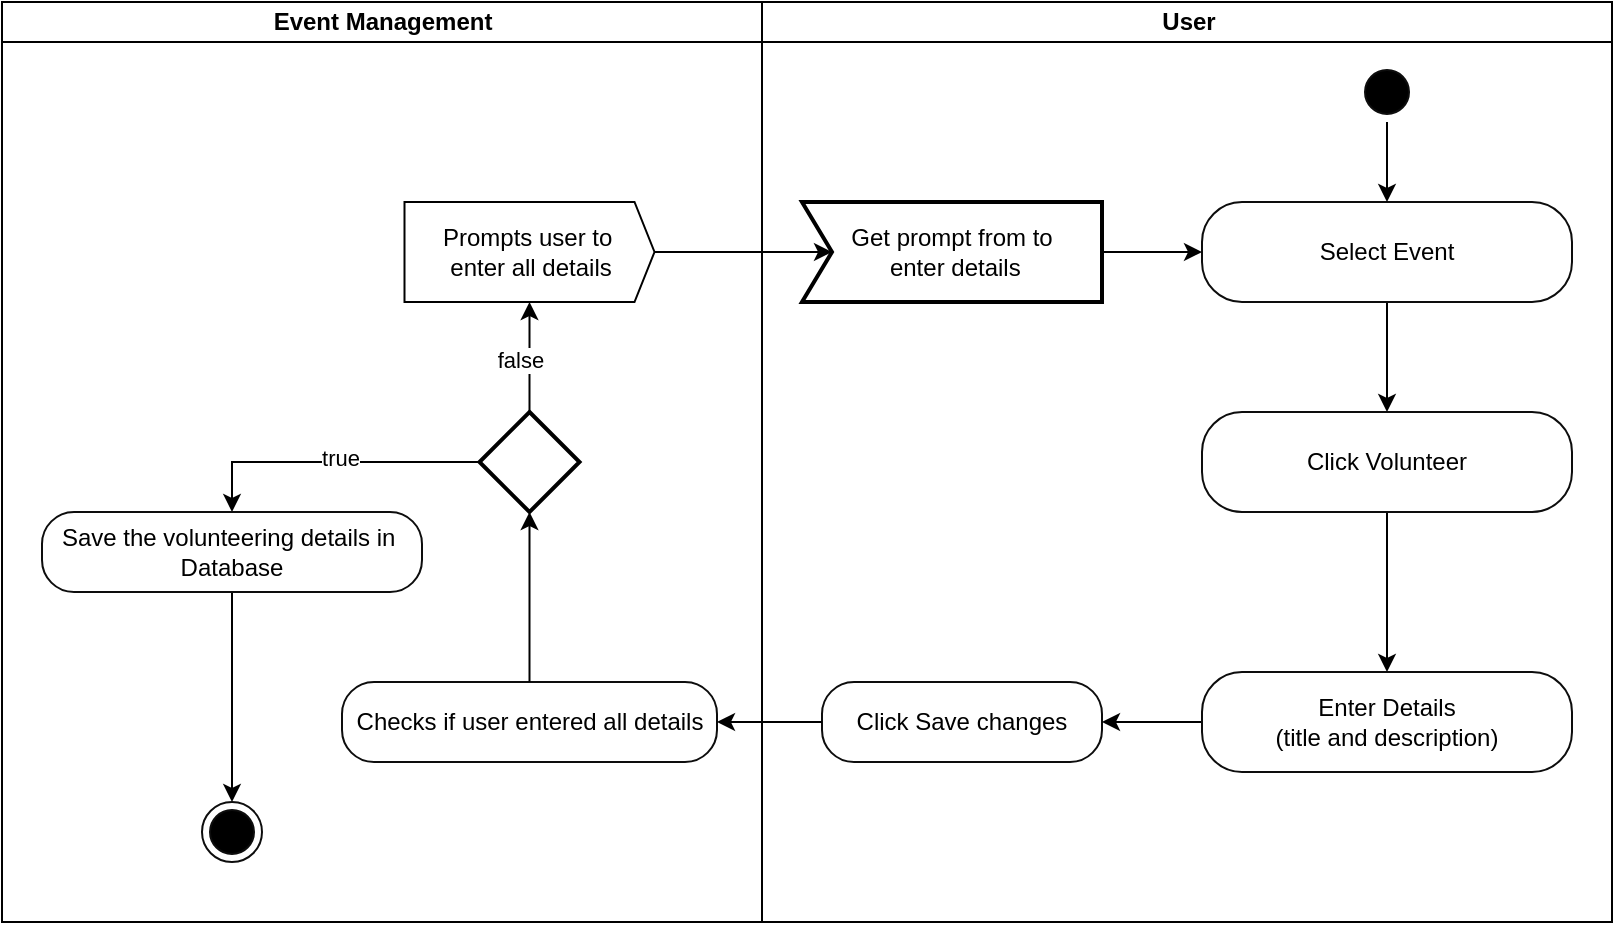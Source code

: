 <mxfile version="24.2.5" type="github">
  <diagram name="Page-1" id="mi1ZdIoF31G9QeY4VSFI">
    <mxGraphModel dx="1813" dy="837" grid="1" gridSize="10" guides="1" tooltips="1" connect="1" arrows="1" fold="1" page="1" pageScale="1" pageWidth="850" pageHeight="1100" math="0" shadow="0">
      <root>
        <mxCell id="0" />
        <mxCell id="1" parent="0" />
        <mxCell id="iAeULeoAePsO8EVuGWnt-25" value="User" style="swimlane;startSize=20;html=1;" vertex="1" parent="1">
          <mxGeometry x="340" y="160.0" width="425" height="460" as="geometry" />
        </mxCell>
        <mxCell id="iAeULeoAePsO8EVuGWnt-26" value="" style="ellipse;html=1;shape=startState;fillColor=#000000;strokeColor=#0D0D0D;" vertex="1" parent="iAeULeoAePsO8EVuGWnt-25">
          <mxGeometry x="297.5" y="30" width="30" height="30" as="geometry" />
        </mxCell>
        <mxCell id="iAeULeoAePsO8EVuGWnt-27" style="edgeStyle=orthogonalEdgeStyle;rounded=0;orthogonalLoop=1;jettySize=auto;html=1;" edge="1" parent="iAeULeoAePsO8EVuGWnt-25" source="iAeULeoAePsO8EVuGWnt-28" target="iAeULeoAePsO8EVuGWnt-34">
          <mxGeometry relative="1" as="geometry" />
        </mxCell>
        <mxCell id="iAeULeoAePsO8EVuGWnt-28" value="Select Event" style="rounded=1;whiteSpace=wrap;html=1;arcSize=40;fontColor=#000000;fillColor=#FFFFFF;strokeColor=#0D0D0D;" vertex="1" parent="iAeULeoAePsO8EVuGWnt-25">
          <mxGeometry x="220" y="100" width="185" height="50" as="geometry" />
        </mxCell>
        <mxCell id="iAeULeoAePsO8EVuGWnt-29" style="edgeStyle=orthogonalEdgeStyle;rounded=0;orthogonalLoop=1;jettySize=auto;html=1;entryX=0.5;entryY=0;entryDx=0;entryDy=0;exitX=0.5;exitY=1;exitDx=0;exitDy=0;" edge="1" parent="iAeULeoAePsO8EVuGWnt-25" source="iAeULeoAePsO8EVuGWnt-26" target="iAeULeoAePsO8EVuGWnt-28">
          <mxGeometry relative="1" as="geometry">
            <mxPoint x="312.5" y="40" as="sourcePoint" />
          </mxGeometry>
        </mxCell>
        <mxCell id="iAeULeoAePsO8EVuGWnt-30" value="Click Save changes" style="rounded=1;whiteSpace=wrap;html=1;arcSize=40;fontColor=#000000;fillColor=#FFFFFF;strokeColor=#0D0D0D;" vertex="1" parent="iAeULeoAePsO8EVuGWnt-25">
          <mxGeometry x="30" y="340" width="140" height="40" as="geometry" />
        </mxCell>
        <mxCell id="iAeULeoAePsO8EVuGWnt-31" style="edgeStyle=orthogonalEdgeStyle;rounded=0;orthogonalLoop=1;jettySize=auto;html=1;entryX=0.5;entryY=0;entryDx=0;entryDy=0;exitX=0.5;exitY=1;exitDx=0;exitDy=0;" edge="1" parent="iAeULeoAePsO8EVuGWnt-25" source="iAeULeoAePsO8EVuGWnt-34" target="iAeULeoAePsO8EVuGWnt-36">
          <mxGeometry relative="1" as="geometry" />
        </mxCell>
        <mxCell id="iAeULeoAePsO8EVuGWnt-32" style="edgeStyle=orthogonalEdgeStyle;rounded=0;orthogonalLoop=1;jettySize=auto;html=1;entryX=0;entryY=0.5;entryDx=0;entryDy=0;" edge="1" parent="iAeULeoAePsO8EVuGWnt-25" source="iAeULeoAePsO8EVuGWnt-33" target="iAeULeoAePsO8EVuGWnt-28">
          <mxGeometry relative="1" as="geometry" />
        </mxCell>
        <mxCell id="iAeULeoAePsO8EVuGWnt-33" value="Get prompt from to&lt;div&gt;&amp;nbsp;enter details&lt;/div&gt;" style="html=1;shape=mxgraph.sysml.accEvent;strokeWidth=2;whiteSpace=wrap;align=center;rotation=0;" vertex="1" parent="iAeULeoAePsO8EVuGWnt-25">
          <mxGeometry x="20" y="100" width="150" height="50" as="geometry" />
        </mxCell>
        <mxCell id="iAeULeoAePsO8EVuGWnt-34" value="Click Volunteer" style="rounded=1;whiteSpace=wrap;html=1;arcSize=40;fontColor=#000000;fillColor=#FFFFFF;strokeColor=#0D0D0D;" vertex="1" parent="iAeULeoAePsO8EVuGWnt-25">
          <mxGeometry x="220" y="205" width="185" height="50" as="geometry" />
        </mxCell>
        <mxCell id="iAeULeoAePsO8EVuGWnt-35" style="edgeStyle=orthogonalEdgeStyle;rounded=0;orthogonalLoop=1;jettySize=auto;html=1;entryX=1;entryY=0.5;entryDx=0;entryDy=0;" edge="1" parent="iAeULeoAePsO8EVuGWnt-25" source="iAeULeoAePsO8EVuGWnt-36" target="iAeULeoAePsO8EVuGWnt-30">
          <mxGeometry relative="1" as="geometry" />
        </mxCell>
        <mxCell id="iAeULeoAePsO8EVuGWnt-36" value="Enter Details&lt;div&gt;&lt;span style=&quot;background-color: initial;&quot;&gt;(title and description)&lt;/span&gt;&lt;/div&gt;" style="rounded=1;whiteSpace=wrap;html=1;arcSize=40;fontColor=#000000;fillColor=#FFFFFF;strokeColor=#0D0D0D;" vertex="1" parent="iAeULeoAePsO8EVuGWnt-25">
          <mxGeometry x="220" y="335" width="185" height="50" as="geometry" />
        </mxCell>
        <mxCell id="iAeULeoAePsO8EVuGWnt-37" value="Event Management" style="swimlane;startSize=20;html=1;" vertex="1" parent="1">
          <mxGeometry x="-40" y="160.0" width="380" height="460" as="geometry" />
        </mxCell>
        <mxCell id="iAeULeoAePsO8EVuGWnt-38" value="Checks if user entered all details" style="rounded=1;whiteSpace=wrap;html=1;arcSize=40;fontColor=#000000;fillColor=#FFFFFF;strokeColor=#0D0D0D;" vertex="1" parent="iAeULeoAePsO8EVuGWnt-37">
          <mxGeometry x="170" y="340" width="187.5" height="40" as="geometry" />
        </mxCell>
        <mxCell id="iAeULeoAePsO8EVuGWnt-39" style="edgeStyle=orthogonalEdgeStyle;rounded=0;orthogonalLoop=1;jettySize=auto;html=1;entryX=0.5;entryY=0;entryDx=0;entryDy=0;" edge="1" parent="iAeULeoAePsO8EVuGWnt-37" source="iAeULeoAePsO8EVuGWnt-41" target="iAeULeoAePsO8EVuGWnt-47">
          <mxGeometry relative="1" as="geometry" />
        </mxCell>
        <mxCell id="iAeULeoAePsO8EVuGWnt-40" value="true" style="edgeLabel;html=1;align=center;verticalAlign=middle;resizable=0;points=[];" vertex="1" connectable="0" parent="iAeULeoAePsO8EVuGWnt-39">
          <mxGeometry x="-0.06" y="-2" relative="1" as="geometry">
            <mxPoint as="offset" />
          </mxGeometry>
        </mxCell>
        <mxCell id="iAeULeoAePsO8EVuGWnt-41" value="" style="strokeWidth=2;html=1;shape=mxgraph.flowchart.decision;whiteSpace=wrap;" vertex="1" parent="iAeULeoAePsO8EVuGWnt-37">
          <mxGeometry x="238.75" y="205" width="50" height="50" as="geometry" />
        </mxCell>
        <mxCell id="iAeULeoAePsO8EVuGWnt-42" style="edgeStyle=orthogonalEdgeStyle;rounded=0;orthogonalLoop=1;jettySize=auto;html=1;entryX=0.5;entryY=1;entryDx=0;entryDy=0;entryPerimeter=0;" edge="1" parent="iAeULeoAePsO8EVuGWnt-37" source="iAeULeoAePsO8EVuGWnt-38" target="iAeULeoAePsO8EVuGWnt-41">
          <mxGeometry relative="1" as="geometry" />
        </mxCell>
        <mxCell id="iAeULeoAePsO8EVuGWnt-43" value="Prompts user to&amp;nbsp;&lt;div&gt;enter all details&lt;/div&gt;" style="html=1;shadow=0;dashed=0;align=center;verticalAlign=middle;shape=mxgraph.arrows2.arrow;dy=0;dx=10;notch=0;rotation=0;" vertex="1" parent="iAeULeoAePsO8EVuGWnt-37">
          <mxGeometry x="201.25" y="100" width="125" height="50" as="geometry" />
        </mxCell>
        <mxCell id="iAeULeoAePsO8EVuGWnt-44" style="edgeStyle=orthogonalEdgeStyle;rounded=0;orthogonalLoop=1;jettySize=auto;html=1;" edge="1" parent="iAeULeoAePsO8EVuGWnt-37" source="iAeULeoAePsO8EVuGWnt-41" target="iAeULeoAePsO8EVuGWnt-43">
          <mxGeometry relative="1" as="geometry" />
        </mxCell>
        <mxCell id="iAeULeoAePsO8EVuGWnt-45" value="false" style="edgeLabel;html=1;align=center;verticalAlign=middle;resizable=0;points=[];" vertex="1" connectable="0" parent="iAeULeoAePsO8EVuGWnt-44">
          <mxGeometry x="-0.073" y="5" relative="1" as="geometry">
            <mxPoint y="-1" as="offset" />
          </mxGeometry>
        </mxCell>
        <mxCell id="iAeULeoAePsO8EVuGWnt-46" style="edgeStyle=orthogonalEdgeStyle;rounded=0;orthogonalLoop=1;jettySize=auto;html=1;entryX=0.5;entryY=0;entryDx=0;entryDy=0;" edge="1" parent="iAeULeoAePsO8EVuGWnt-37" source="iAeULeoAePsO8EVuGWnt-47" target="iAeULeoAePsO8EVuGWnt-48">
          <mxGeometry relative="1" as="geometry" />
        </mxCell>
        <mxCell id="iAeULeoAePsO8EVuGWnt-47" value="Save the volunteering details in&amp;nbsp;&lt;div&gt;Database&lt;/div&gt;" style="rounded=1;whiteSpace=wrap;html=1;arcSize=40;fontColor=#000000;fillColor=#FFFFFF;strokeColor=#0D0D0D;" vertex="1" parent="iAeULeoAePsO8EVuGWnt-37">
          <mxGeometry x="20" y="255" width="190" height="40" as="geometry" />
        </mxCell>
        <mxCell id="iAeULeoAePsO8EVuGWnt-48" value="" style="ellipse;html=1;shape=endState;fillColor=#000000;strokeColor=#0D0D0D;" vertex="1" parent="iAeULeoAePsO8EVuGWnt-37">
          <mxGeometry x="100" y="400" width="30" height="30" as="geometry" />
        </mxCell>
        <mxCell id="iAeULeoAePsO8EVuGWnt-49" style="edgeStyle=orthogonalEdgeStyle;rounded=0;orthogonalLoop=1;jettySize=auto;html=1;entryX=1;entryY=0.5;entryDx=0;entryDy=0;" edge="1" parent="1" source="iAeULeoAePsO8EVuGWnt-30" target="iAeULeoAePsO8EVuGWnt-38">
          <mxGeometry relative="1" as="geometry" />
        </mxCell>
        <mxCell id="iAeULeoAePsO8EVuGWnt-50" style="edgeStyle=orthogonalEdgeStyle;rounded=0;orthogonalLoop=1;jettySize=auto;html=1;entryX=0;entryY=0.5;entryDx=15;entryDy=0;entryPerimeter=0;" edge="1" parent="1" source="iAeULeoAePsO8EVuGWnt-43" target="iAeULeoAePsO8EVuGWnt-33">
          <mxGeometry relative="1" as="geometry" />
        </mxCell>
      </root>
    </mxGraphModel>
  </diagram>
</mxfile>

